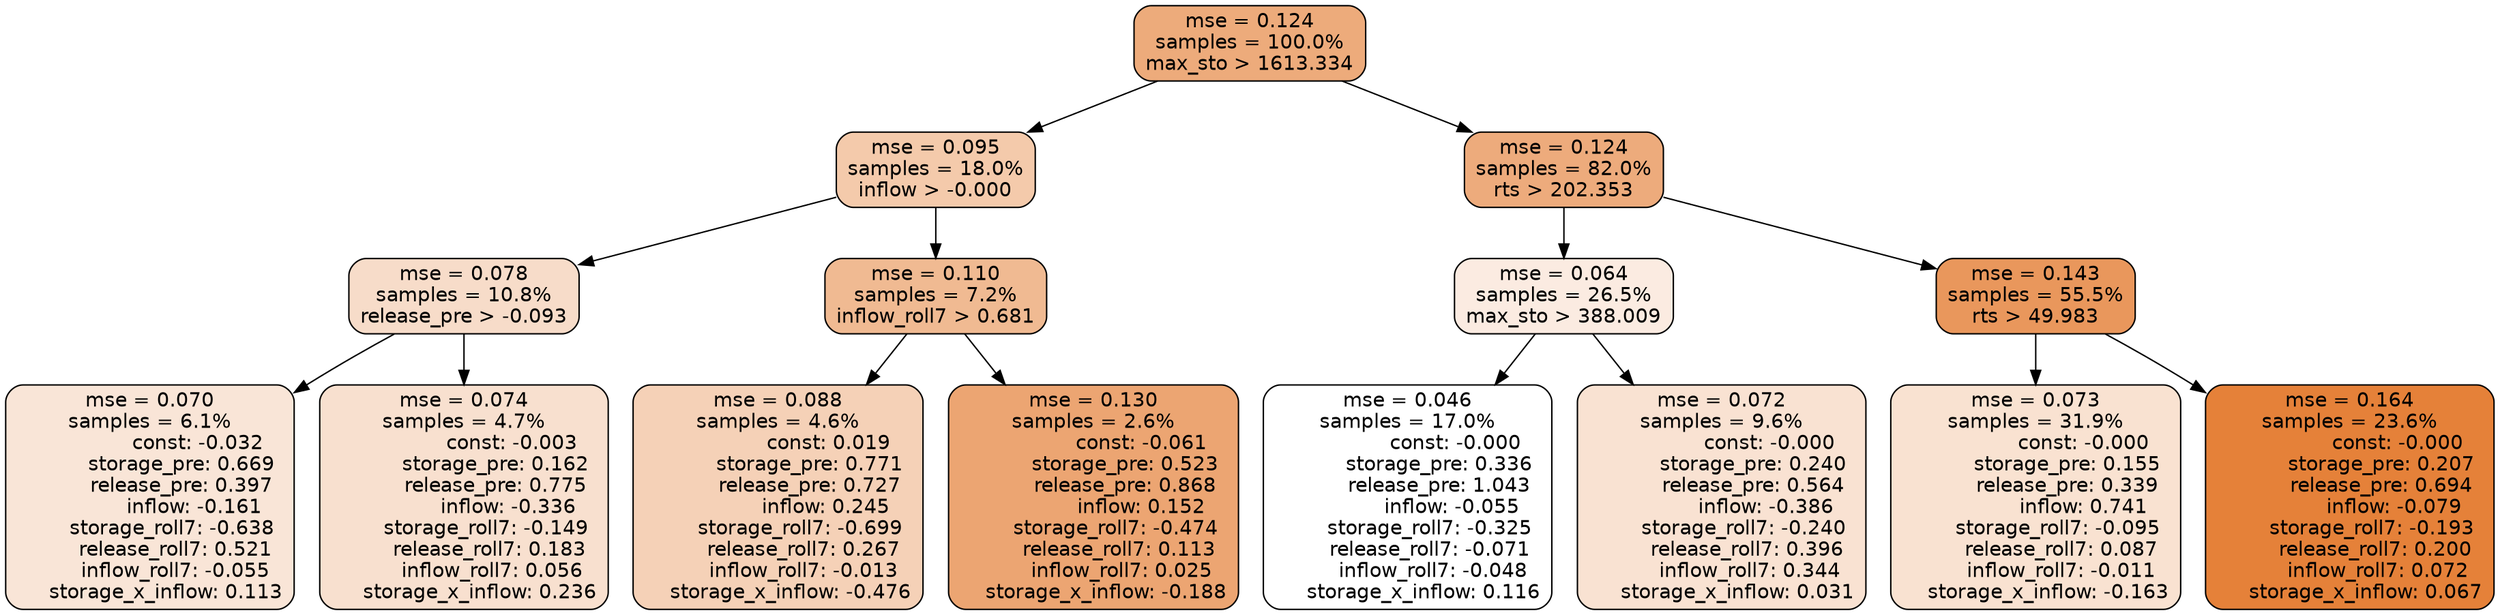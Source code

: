 digraph tree {
node [shape=rectangle, style="filled, rounded", color="black", fontname=helvetica] ;
edge [fontname=helvetica] ;
	"0" [label="mse = 0.124
samples = 100.0%
max_sto > 1613.334", fillcolor="#edab7b"]
	"8" [label="mse = 0.095
samples = 18.0%
inflow > -0.000", fillcolor="#f4caab"]
	"1" [label="mse = 0.124
samples = 82.0%
rts > 202.353", fillcolor="#edab7c"]
	"9" [label="mse = 0.078
samples = 10.8%
release_pre > -0.093", fillcolor="#f7dcc9"]
	"12" [label="mse = 0.110
samples = 7.2%
inflow_roll7 > 0.681", fillcolor="#f0ba92"]
	"5" [label="mse = 0.064
samples = 26.5%
max_sto > 388.009", fillcolor="#fbebe1"]
	"2" [label="mse = 0.143
samples = 55.5%
rts > 49.983", fillcolor="#e9975c"]
	"10" [label="mse = 0.070
samples = 6.1%
               const: -0.032
          storage_pre: 0.669
          release_pre: 0.397
              inflow: -0.161
       storage_roll7: -0.638
        release_roll7: 0.521
        inflow_roll7: -0.055
     storage_x_inflow: 0.113", fillcolor="#f9e5d7"]
	"11" [label="mse = 0.074
samples = 4.7%
               const: -0.003
          storage_pre: 0.162
          release_pre: 0.775
              inflow: -0.336
       storage_roll7: -0.149
        release_roll7: 0.183
         inflow_roll7: 0.056
     storage_x_inflow: 0.236", fillcolor="#f8e0cf"]
	"13" [label="mse = 0.088
samples = 4.6%
                const: 0.019
          storage_pre: 0.771
          release_pre: 0.727
               inflow: 0.245
       storage_roll7: -0.699
        release_roll7: 0.267
        inflow_roll7: -0.013
    storage_x_inflow: -0.476", fillcolor="#f5d1b7"]
	"14" [label="mse = 0.130
samples = 2.6%
               const: -0.061
          storage_pre: 0.523
          release_pre: 0.868
               inflow: 0.152
       storage_roll7: -0.474
        release_roll7: 0.113
         inflow_roll7: 0.025
    storage_x_inflow: -0.188", fillcolor="#eca572"]
	"6" [label="mse = 0.046
samples = 17.0%
               const: -0.000
          storage_pre: 0.336
          release_pre: 1.043
              inflow: -0.055
       storage_roll7: -0.325
       release_roll7: -0.071
        inflow_roll7: -0.048
     storage_x_inflow: 0.116", fillcolor="#ffffff"]
	"7" [label="mse = 0.072
samples = 9.6%
               const: -0.000
          storage_pre: 0.240
          release_pre: 0.564
              inflow: -0.386
       storage_roll7: -0.240
        release_roll7: 0.396
         inflow_roll7: 0.344
     storage_x_inflow: 0.031", fillcolor="#f9e2d2"]
	"3" [label="mse = 0.073
samples = 31.9%
               const: -0.000
          storage_pre: 0.155
          release_pre: 0.339
               inflow: 0.741
       storage_roll7: -0.095
        release_roll7: 0.087
        inflow_roll7: -0.011
    storage_x_inflow: -0.163", fillcolor="#f9e2d1"]
	"4" [label="mse = 0.164
samples = 23.6%
               const: -0.000
          storage_pre: 0.207
          release_pre: 0.694
              inflow: -0.079
       storage_roll7: -0.193
        release_roll7: 0.200
         inflow_roll7: 0.072
     storage_x_inflow: 0.067", fillcolor="#e58139"]

	"0" -> "1"
	"0" -> "8"
	"8" -> "9"
	"8" -> "12"
	"1" -> "2"
	"1" -> "5"
	"9" -> "10"
	"9" -> "11"
	"12" -> "13"
	"12" -> "14"
	"5" -> "6"
	"5" -> "7"
	"2" -> "3"
	"2" -> "4"
}